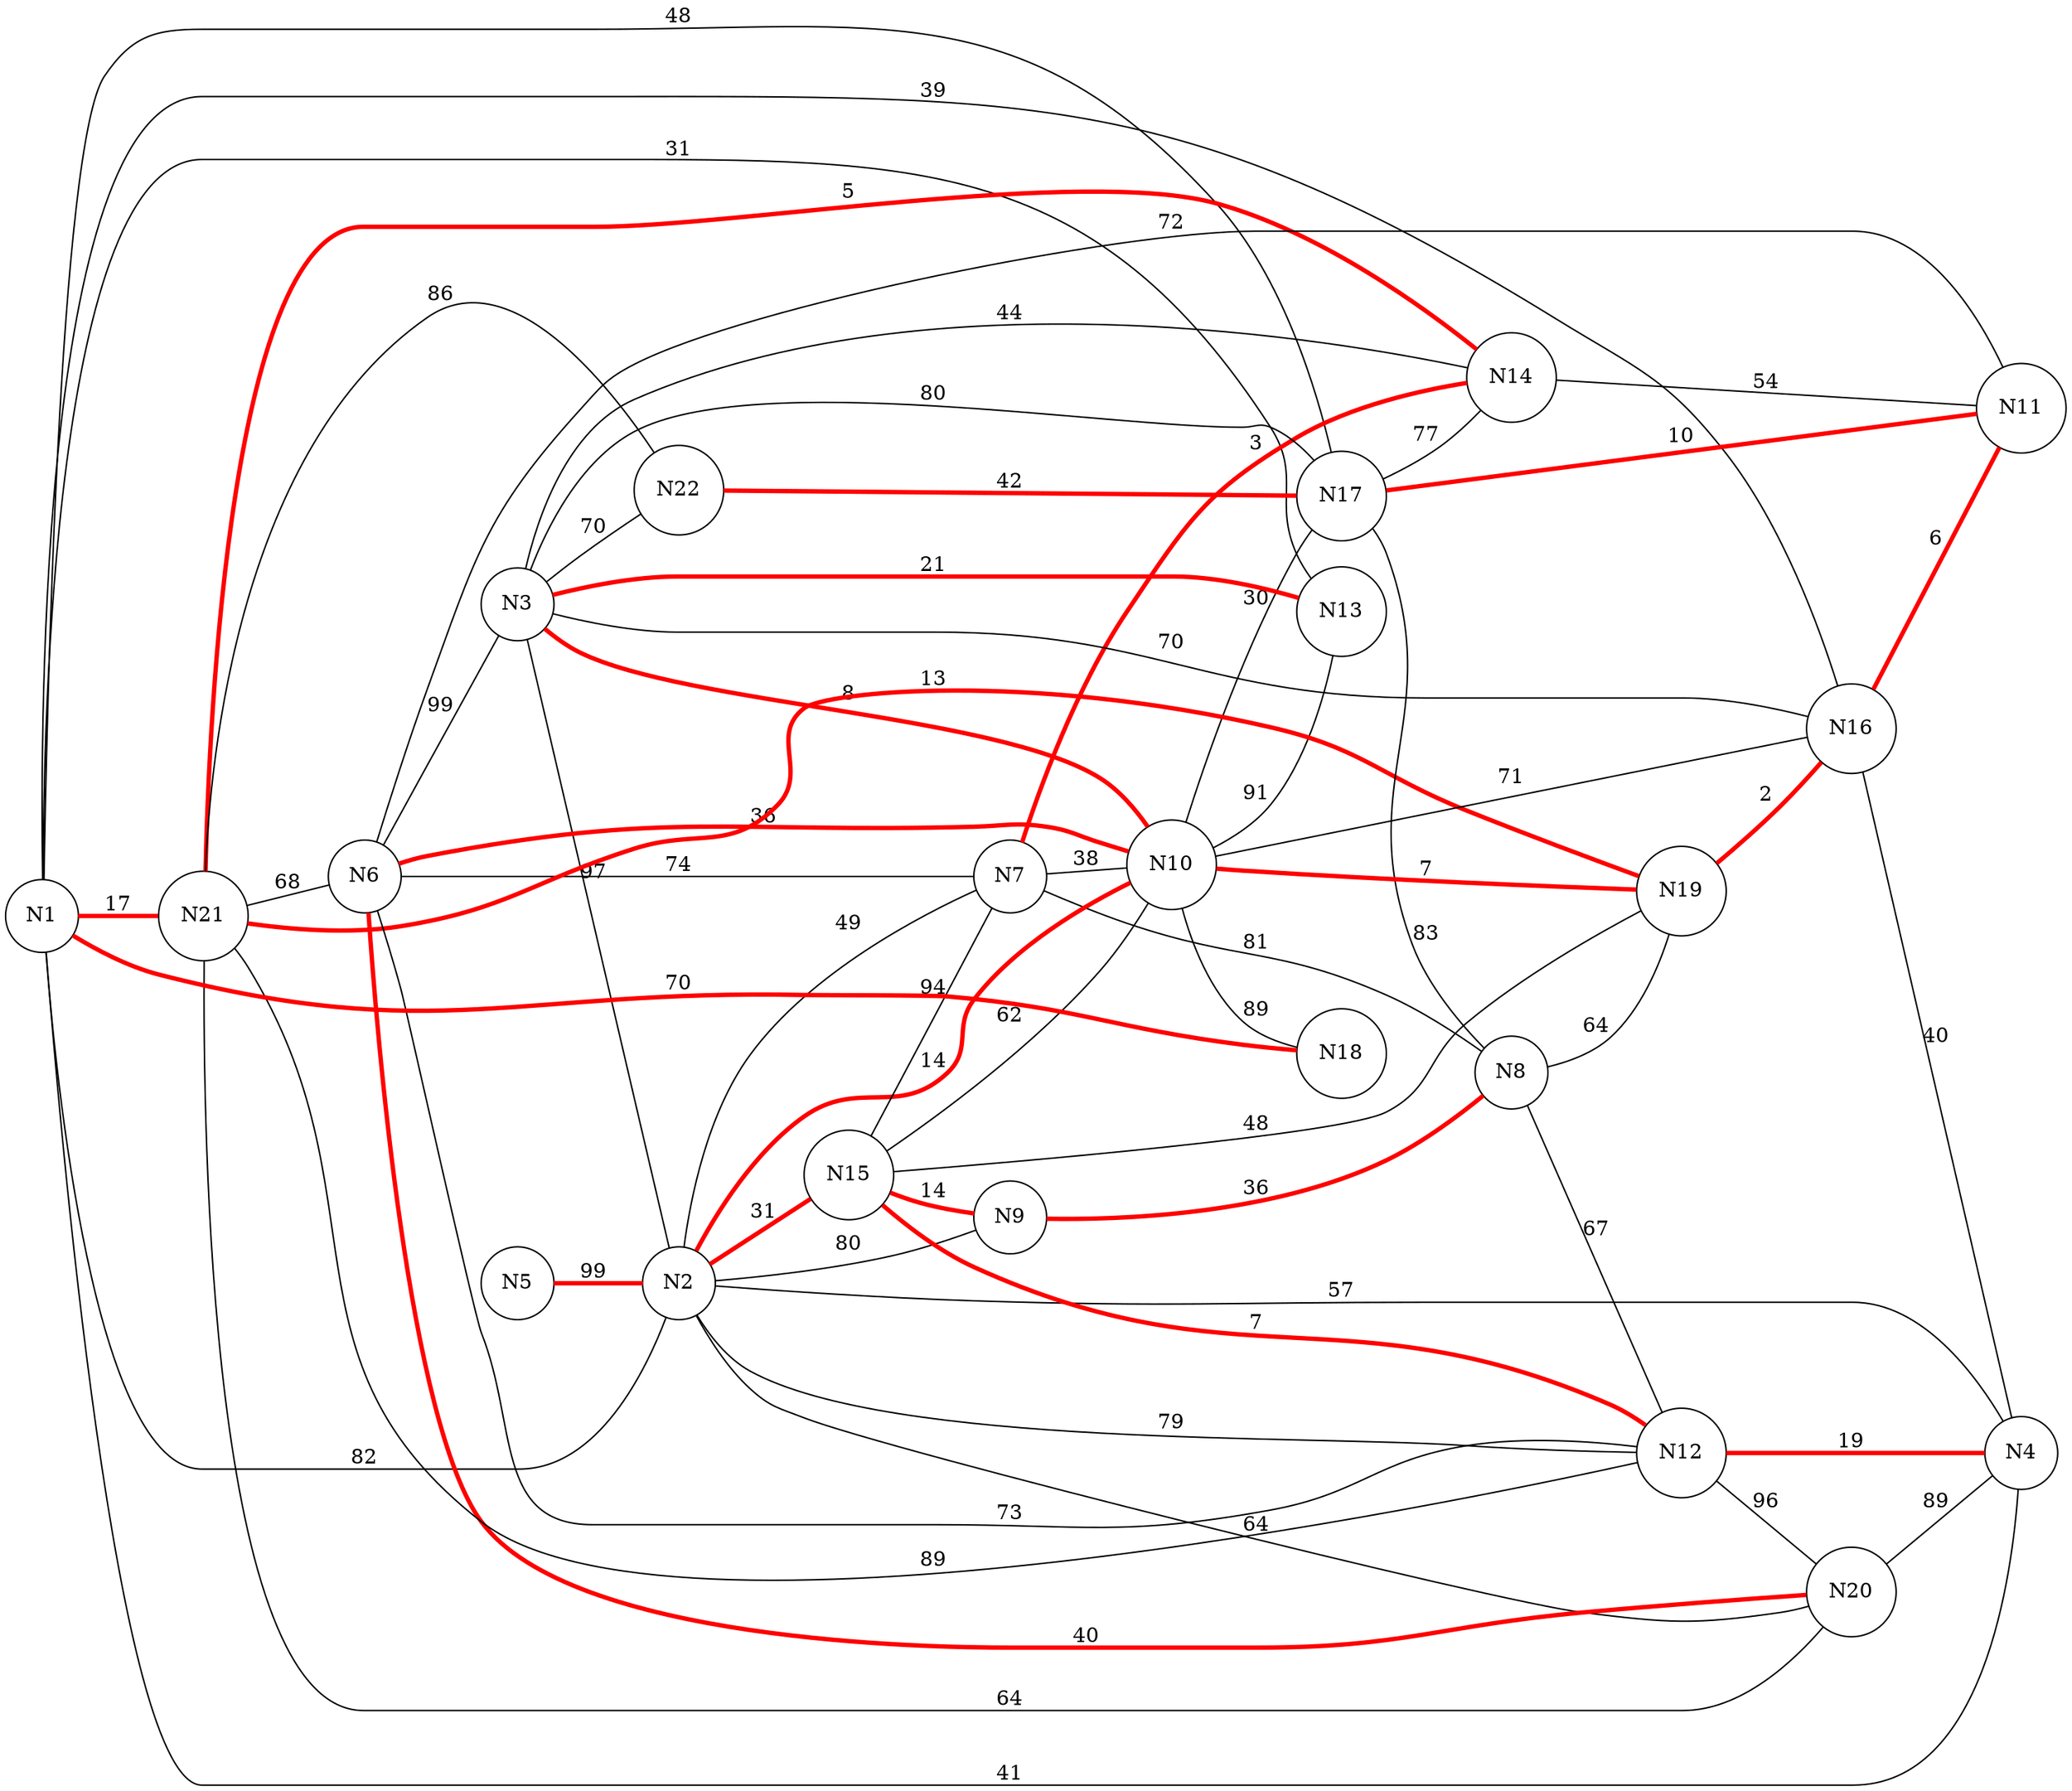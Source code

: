 graph G {
  rankdir=LR;
  node [shape=circle];

  N1;
  N2;
  N3;
  N4;
  N5;
  N6;
  N7;
  N8;
  N9;
  N10;
  N21;
  N20;
  N12;
  N11;
  N22;
  N14;
  N13;
  N16;
  N15;
  N18;
  N17;
  N19;

  N2 -- N1 [label="82"];
  N3 -- N2 [label="97"];
  N4 -- N2 [label="57"];
  N5 -- N2 [label="99", color="red", penwidth=3.0];
  N6 -- N3 [label="99"];
  N7 -- N6 [label="74"];
  N8 -- N7 [label="81"];
  N9 -- N8 [label="36", color="red", penwidth=3.0];
  N10 -- N2 [label="14", color="red", penwidth=3.0];
  N11 -- N6 [label="72"];
  N12 -- N6 [label="73"];
  N13 -- N3 [label="21", color="red", penwidth=3.0];
  N14 -- N3 [label="44"];
  N15 -- N9 [label="14", color="red", penwidth=3.0];
  N16 -- N11 [label="6", color="red", penwidth=3.0];
  N17 -- N11 [label="10", color="red", penwidth=3.0];
  N18 -- N1 [label="70", color="red", penwidth=3.0];
  N19 -- N16 [label="2", color="red", penwidth=3.0];
  N20 -- N6 [label="40", color="red", penwidth=3.0];
  N21 -- N19 [label="13", color="red", penwidth=3.0];
  N22 -- N17 [label="42", color="red", penwidth=3.0];
  N19 -- N15 [label="48"];
  N10 -- N3 [label="8", color="red", penwidth=3.0];
  N2 -- N9 [label="80"];
  N17 -- N3 [label="80"];
  N10 -- N13 [label="91"];
  N2 -- N7 [label="49"];
  N17 -- N8 [label="83"];
  N15 -- N7 [label="94"];
  N19 -- N10 [label="7", color="red", penwidth=3.0];
  N2 -- N12 [label="79"];
  N8 -- N19 [label="64"];
  N2 -- N15 [label="31", color="red", penwidth=3.0];
  N10 -- N18 [label="89"];
  N21 -- N6 [label="68"];
  N12 -- N20 [label="96"];
  N12 -- N4 [label="19", color="red", penwidth=3.0];
  N16 -- N4 [label="40"];
  N4 -- N1 [label="41"];
  N3 -- N22 [label="70"];
  N10 -- N17 [label="30"];
  N20 -- N2 [label="64"];
  N14 -- N7 [label="3", color="red", penwidth=3.0];
  N20 -- N4 [label="89"];
  N21 -- N14 [label="5", color="red", penwidth=3.0];
  N7 -- N10 [label="38"];
  N1 -- N13 [label="31"];
  N1 -- N16 [label="39"];
  N17 -- N14 [label="77"];
  N16 -- N10 [label="71"];
  N6 -- N10 [label="36", color="red", penwidth=3.0];
  N22 -- N21 [label="86"];
  N14 -- N11 [label="54"];
  N12 -- N21 [label="89"];
  N16 -- N3 [label="70"];
  N8 -- N12 [label="67"];
  N1 -- N17 [label="48"];
  N1 -- N21 [label="17", color="red", penwidth=3.0];
  N15 -- N12 [label="7", color="red", penwidth=3.0];
  N21 -- N20 [label="64"];
  N10 -- N15 [label="62"];
}
